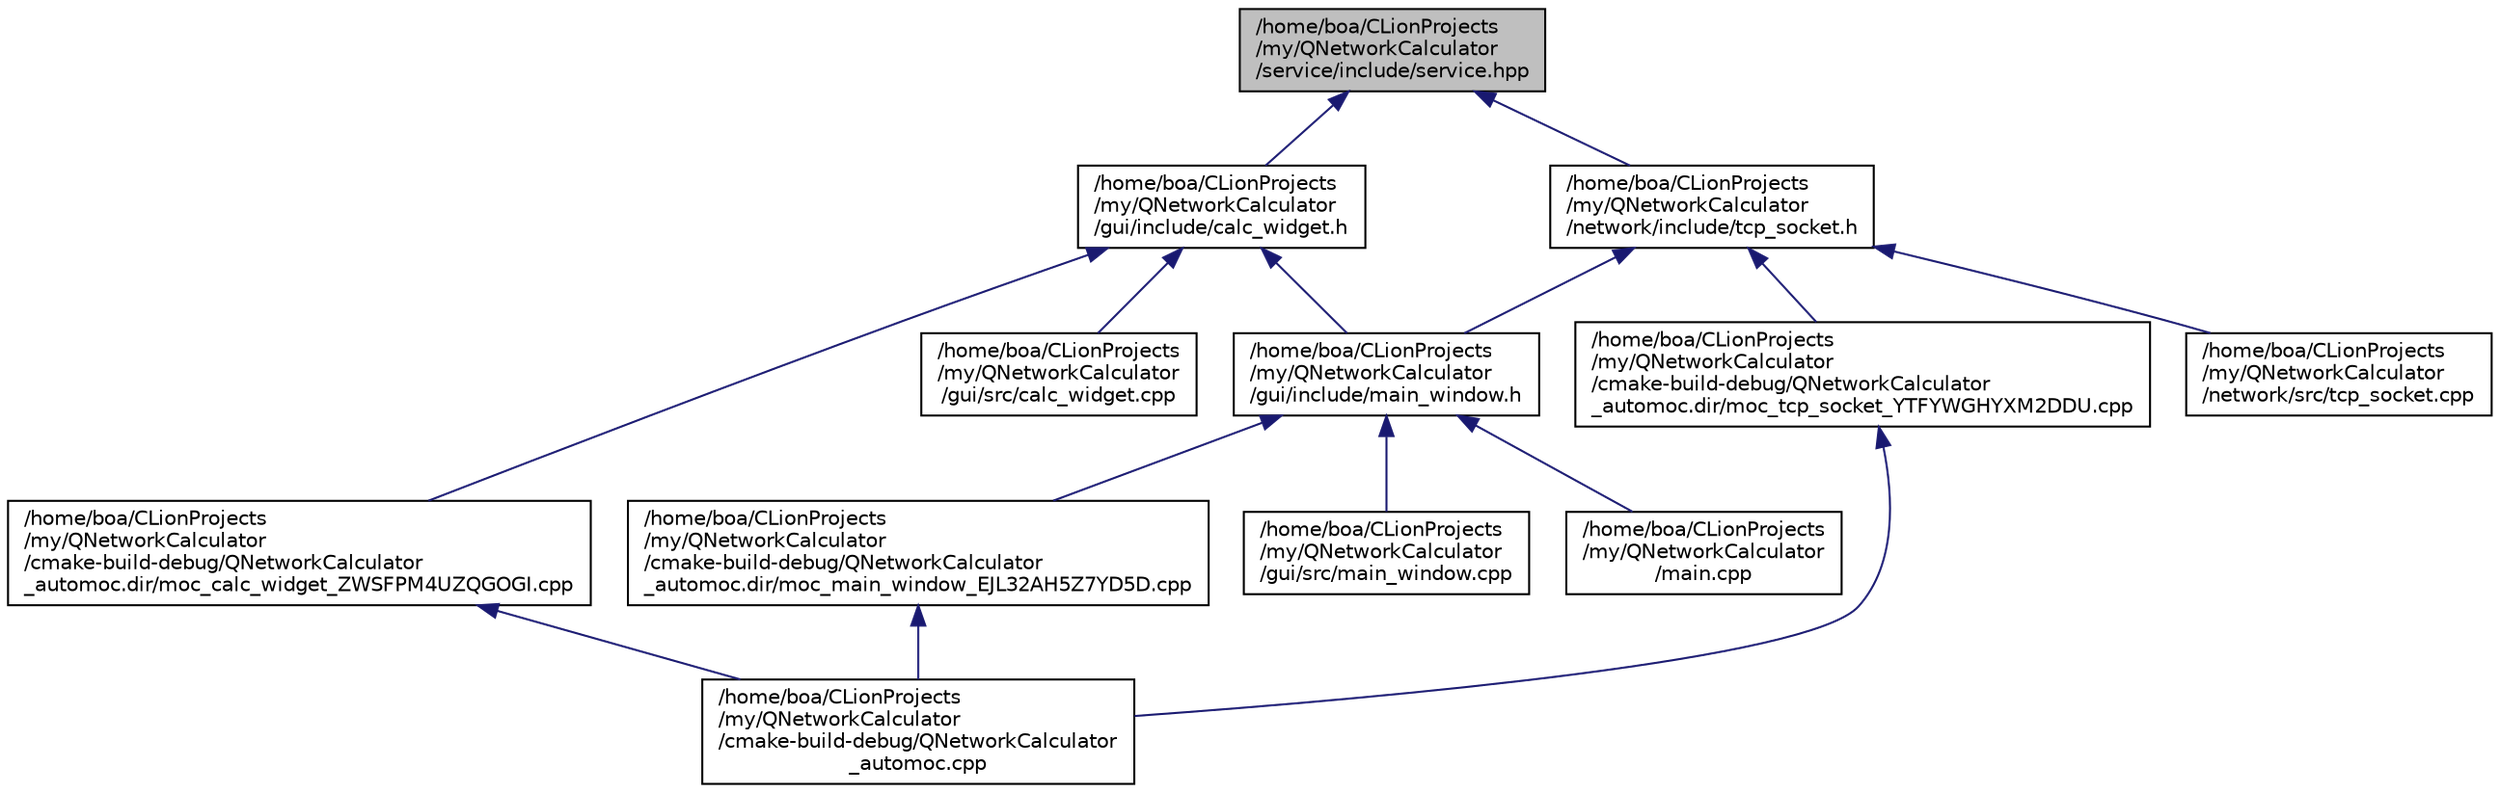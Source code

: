digraph "/home/boa/CLionProjects/my/QNetworkCalculator/service/include/service.hpp"
{
 // INTERACTIVE_SVG=YES
  bgcolor="transparent";
  edge [fontname="Helvetica",fontsize="10",labelfontname="Helvetica",labelfontsize="10"];
  node [fontname="Helvetica",fontsize="10",shape=record];
  Node1 [label="/home/boa/CLionProjects\l/my/QNetworkCalculator\l/service/include/service.hpp",height=0.2,width=0.4,color="black", fillcolor="grey75", style="filled", fontcolor="black"];
  Node1 -> Node2 [dir="back",color="midnightblue",fontsize="10",style="solid",fontname="Helvetica"];
  Node2 [label="/home/boa/CLionProjects\l/my/QNetworkCalculator\l/gui/include/calc_widget.h",height=0.2,width=0.4,color="black",URL="$calc__widget_8h.html"];
  Node2 -> Node3 [dir="back",color="midnightblue",fontsize="10",style="solid",fontname="Helvetica"];
  Node3 [label="/home/boa/CLionProjects\l/my/QNetworkCalculator\l/cmake-build-debug/QNetworkCalculator\l_automoc.dir/moc_calc_widget_ZWSFPM4UZQGOGI.cpp",height=0.2,width=0.4,color="black",URL="$moc__calc__widget___z_w_s_f_p_m4_u_z_q_g_o_g_i_8cpp.html"];
  Node3 -> Node4 [dir="back",color="midnightblue",fontsize="10",style="solid",fontname="Helvetica"];
  Node4 [label="/home/boa/CLionProjects\l/my/QNetworkCalculator\l/cmake-build-debug/QNetworkCalculator\l_automoc.cpp",height=0.2,width=0.4,color="black",URL="$_q_network_calculator__automoc_8cpp.html"];
  Node2 -> Node5 [dir="back",color="midnightblue",fontsize="10",style="solid",fontname="Helvetica"];
  Node5 [label="/home/boa/CLionProjects\l/my/QNetworkCalculator\l/gui/include/main_window.h",height=0.2,width=0.4,color="black",URL="$main__window_8h.html"];
  Node5 -> Node6 [dir="back",color="midnightblue",fontsize="10",style="solid",fontname="Helvetica"];
  Node6 [label="/home/boa/CLionProjects\l/my/QNetworkCalculator\l/cmake-build-debug/QNetworkCalculator\l_automoc.dir/moc_main_window_EJL32AH5Z7YD5D.cpp",height=0.2,width=0.4,color="black",URL="$moc__main__window___e_j_l32_a_h5_z7_y_d5_d_8cpp.html"];
  Node6 -> Node4 [dir="back",color="midnightblue",fontsize="10",style="solid",fontname="Helvetica"];
  Node5 -> Node7 [dir="back",color="midnightblue",fontsize="10",style="solid",fontname="Helvetica"];
  Node7 [label="/home/boa/CLionProjects\l/my/QNetworkCalculator\l/gui/src/main_window.cpp",height=0.2,width=0.4,color="black",URL="$main__window_8cpp.html"];
  Node5 -> Node8 [dir="back",color="midnightblue",fontsize="10",style="solid",fontname="Helvetica"];
  Node8 [label="/home/boa/CLionProjects\l/my/QNetworkCalculator\l/main.cpp",height=0.2,width=0.4,color="black",URL="$main_8cpp.html"];
  Node2 -> Node9 [dir="back",color="midnightblue",fontsize="10",style="solid",fontname="Helvetica"];
  Node9 [label="/home/boa/CLionProjects\l/my/QNetworkCalculator\l/gui/src/calc_widget.cpp",height=0.2,width=0.4,color="black",URL="$calc__widget_8cpp.html"];
  Node1 -> Node10 [dir="back",color="midnightblue",fontsize="10",style="solid",fontname="Helvetica"];
  Node10 [label="/home/boa/CLionProjects\l/my/QNetworkCalculator\l/network/include/tcp_socket.h",height=0.2,width=0.4,color="black",URL="$tcp__socket_8h.html"];
  Node10 -> Node5 [dir="back",color="midnightblue",fontsize="10",style="solid",fontname="Helvetica"];
  Node10 -> Node11 [dir="back",color="midnightblue",fontsize="10",style="solid",fontname="Helvetica"];
  Node11 [label="/home/boa/CLionProjects\l/my/QNetworkCalculator\l/cmake-build-debug/QNetworkCalculator\l_automoc.dir/moc_tcp_socket_YTFYWGHYXM2DDU.cpp",height=0.2,width=0.4,color="black",URL="$moc__tcp__socket___y_t_f_y_w_g_h_y_x_m2_d_d_u_8cpp.html"];
  Node11 -> Node4 [dir="back",color="midnightblue",fontsize="10",style="solid",fontname="Helvetica"];
  Node10 -> Node12 [dir="back",color="midnightblue",fontsize="10",style="solid",fontname="Helvetica"];
  Node12 [label="/home/boa/CLionProjects\l/my/QNetworkCalculator\l/network/src/tcp_socket.cpp",height=0.2,width=0.4,color="black",URL="$tcp__socket_8cpp.html"];
}
